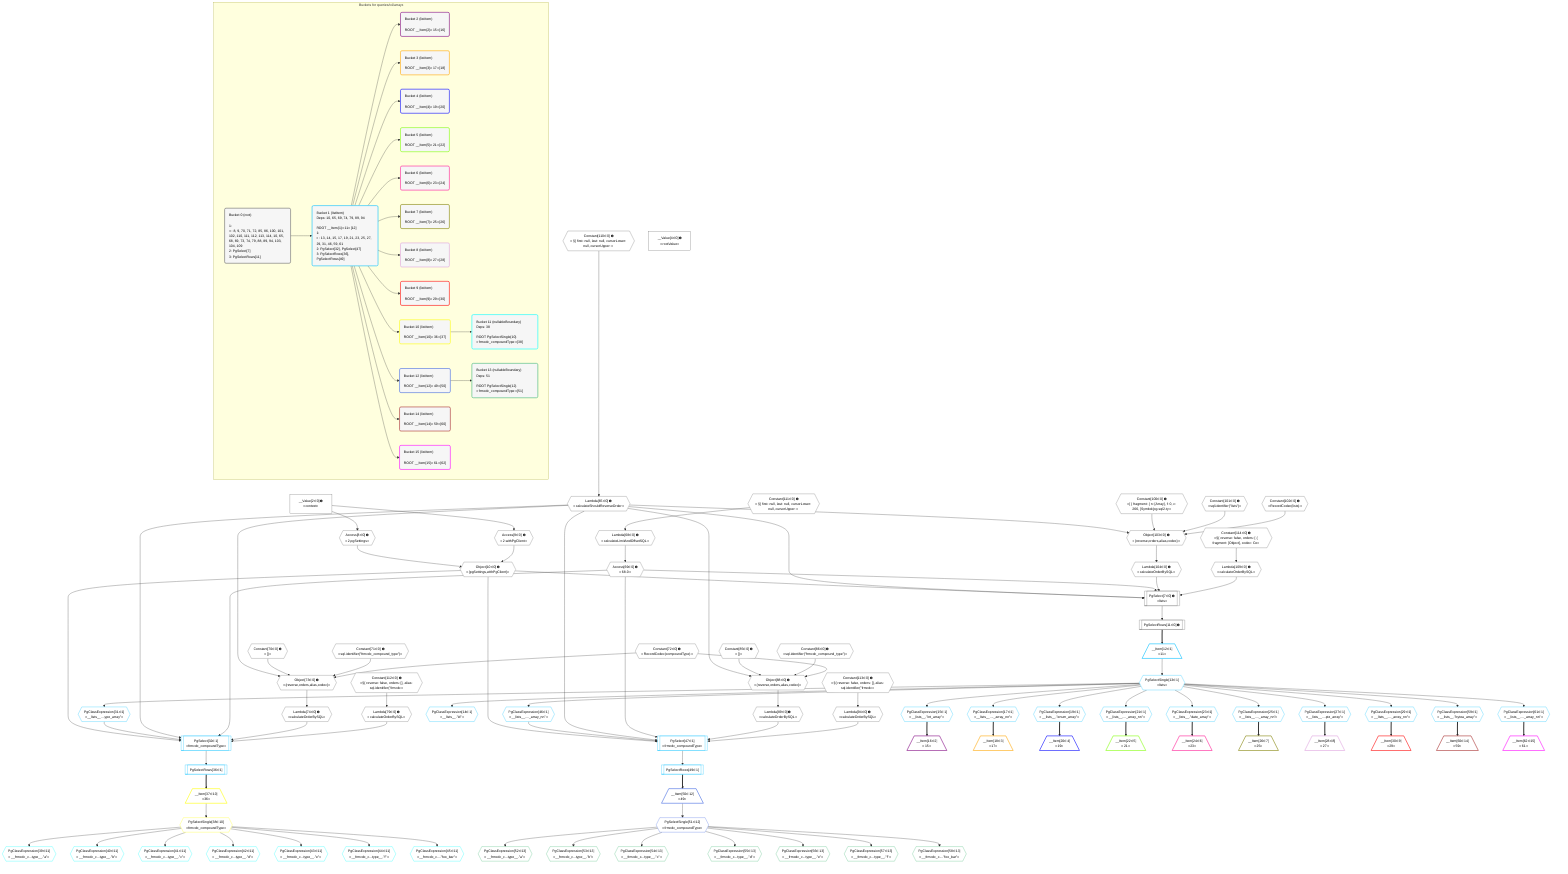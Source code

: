 %%{init: {'themeVariables': { 'fontSize': '12px'}}}%%
graph TD
    classDef path fill:#eee,stroke:#000,color:#000
    classDef plan fill:#fff,stroke-width:1px,color:#000
    classDef itemplan fill:#fff,stroke-width:2px,color:#000
    classDef unbatchedplan fill:#dff,stroke-width:1px,color:#000
    classDef sideeffectplan fill:#fcc,stroke-width:2px,color:#000
    classDef bucket fill:#f6f6f6,color:#000,stroke-width:2px,text-align:left


    %% plan dependencies
    PgSelect7[["PgSelect[7∈0] ➊<br />ᐸlistsᐳ"]]:::plan
    Object10{{"Object[10∈0] ➊<br />ᐸ{pgSettings,withPgClient}ᐳ"}}:::plan
    Lambda65{{"Lambda[65∈0] ➊<br />ᐸcalculateShouldReverseOrderᐳ"}}:::plan
    Access69{{"Access[69∈0] ➊<br />ᐸ68.0ᐳ"}}:::plan
    Lambda104{{"Lambda[104∈0] ➊<br />ᐸcalculateOrderBySQLᐳ"}}:::plan
    Lambda109{{"Lambda[109∈0] ➊<br />ᐸcalculateOrderBySQLᐳ"}}:::plan
    Object10 & Lambda65 & Access69 & Lambda104 & Lambda109 --> PgSelect7
    Object73{{"Object[73∈0] ➊<br />ᐸ{reverse,orders,alias,codec}ᐳ"}}:::plan
    Constant70{{"Constant[70∈0] ➊<br />ᐸ[]ᐳ"}}:::plan
    Constant71{{"Constant[71∈0] ➊<br />ᐸsql.identifier(”frmcdc_compound_type”)ᐳ"}}:::plan
    Constant72{{"Constant[72∈0] ➊<br />ᐸRecordCodec(compoundType)ᐳ"}}:::plan
    Lambda65 & Constant70 & Constant71 & Constant72 --> Object73
    Object88{{"Object[88∈0] ➊<br />ᐸ{reverse,orders,alias,codec}ᐳ"}}:::plan
    Constant85{{"Constant[85∈0] ➊<br />ᐸ[]ᐳ"}}:::plan
    Constant86{{"Constant[86∈0] ➊<br />ᐸsql.identifier(”frmcdc_compound_type”)ᐳ"}}:::plan
    Lambda65 & Constant85 & Constant86 & Constant72 --> Object88
    Object103{{"Object[103∈0] ➊<br />ᐸ{reverse,orders,alias,codec}ᐳ"}}:::plan
    Constant100{{"Constant[100∈0] ➊<br />ᐸ[ { fragment: { n: [Array], f: 0, c: 266, [Symbol(pg-sql2-tyᐳ"}}:::plan
    Constant101{{"Constant[101∈0] ➊<br />ᐸsql.identifier(”lists”)ᐳ"}}:::plan
    Constant102{{"Constant[102∈0] ➊<br />ᐸRecordCodec(lists)ᐳ"}}:::plan
    Lambda65 & Constant100 & Constant101 & Constant102 --> Object103
    Access8{{"Access[8∈0] ➊<br />ᐸ2.pgSettingsᐳ"}}:::plan
    Access9{{"Access[9∈0] ➊<br />ᐸ2.withPgClientᐳ"}}:::plan
    Access8 & Access9 --> Object10
    __Value2["__Value[2∈0] ➊<br />ᐸcontextᐳ"]:::plan
    __Value2 --> Access8
    __Value2 --> Access9
    PgSelectRows11[["PgSelectRows[11∈0] ➊"]]:::plan
    PgSelect7 --> PgSelectRows11
    Constant110{{"Constant[110∈0] ➊<br />ᐸ§{ first: null, last: null, cursorLower: null, cursorUpper: ᐳ"}}:::plan
    Constant110 --> Lambda65
    Lambda68{{"Lambda[68∈0] ➊<br />ᐸcalculateLimitAndOffsetSQLᐳ"}}:::plan
    Constant111{{"Constant[111∈0] ➊<br />ᐸ§{ first: null, last: null, cursorLower: null, cursorUpper: ᐳ"}}:::plan
    Constant111 --> Lambda68
    Lambda68 --> Access69
    Lambda74{{"Lambda[74∈0] ➊<br />ᐸcalculateOrderBySQLᐳ"}}:::plan
    Object73 --> Lambda74
    Lambda79{{"Lambda[79∈0] ➊<br />ᐸcalculateOrderBySQLᐳ"}}:::plan
    Constant112{{"Constant[112∈0] ➊<br />ᐸ§{ reverse: false, orders: [], alias: sql.identifier(”frmcdcᐳ"}}:::plan
    Constant112 --> Lambda79
    Lambda89{{"Lambda[89∈0] ➊<br />ᐸcalculateOrderBySQLᐳ"}}:::plan
    Object88 --> Lambda89
    Lambda94{{"Lambda[94∈0] ➊<br />ᐸcalculateOrderBySQLᐳ"}}:::plan
    Constant113{{"Constant[113∈0] ➊<br />ᐸ§{ reverse: false, orders: [], alias: sql.identifier(”frmcdcᐳ"}}:::plan
    Constant113 --> Lambda94
    Object103 --> Lambda104
    Constant114{{"Constant[114∈0] ➊<br />ᐸ§{ reverse: false, orders: [ { fragment: [Object], codec: Coᐳ"}}:::plan
    Constant114 --> Lambda109
    __Value4["__Value[4∈0] ➊<br />ᐸrootValueᐳ"]:::plan
    PgSelect32[["PgSelect[32∈1]<br />ᐸfrmcdc_compoundTypeᐳ"]]:::plan
    PgClassExpression31{{"PgClassExpression[31∈1]<br />ᐸ__lists__....ype_array”ᐳ"}}:::plan
    Object10 & PgClassExpression31 & Lambda65 & Access69 & Lambda74 & Lambda79 --> PgSelect32
    PgSelect47[["PgSelect[47∈1]<br />ᐸfrmcdc_compoundTypeᐳ"]]:::plan
    PgClassExpression46{{"PgClassExpression[46∈1]<br />ᐸ__lists__...._array_nn”ᐳ"}}:::plan
    Object10 & PgClassExpression46 & Lambda65 & Access69 & Lambda89 & Lambda94 --> PgSelect47
    __Item12[/"__Item[12∈1]<br />ᐸ11ᐳ"\]:::itemplan
    PgSelectRows11 ==> __Item12
    PgSelectSingle13{{"PgSelectSingle[13∈1]<br />ᐸlistsᐳ"}}:::plan
    __Item12 --> PgSelectSingle13
    PgClassExpression14{{"PgClassExpression[14∈1]<br />ᐸ__lists__.”id”ᐳ"}}:::plan
    PgSelectSingle13 --> PgClassExpression14
    PgClassExpression15{{"PgClassExpression[15∈1]<br />ᐸ__lists__.”int_array”ᐳ"}}:::plan
    PgSelectSingle13 --> PgClassExpression15
    PgClassExpression17{{"PgClassExpression[17∈1]<br />ᐸ__lists__...._array_nn”ᐳ"}}:::plan
    PgSelectSingle13 --> PgClassExpression17
    PgClassExpression19{{"PgClassExpression[19∈1]<br />ᐸ__lists__.”enum_array”ᐳ"}}:::plan
    PgSelectSingle13 --> PgClassExpression19
    PgClassExpression21{{"PgClassExpression[21∈1]<br />ᐸ__lists__...._array_nn”ᐳ"}}:::plan
    PgSelectSingle13 --> PgClassExpression21
    PgClassExpression23{{"PgClassExpression[23∈1]<br />ᐸ__lists__.”date_array”ᐳ"}}:::plan
    PgSelectSingle13 --> PgClassExpression23
    PgClassExpression25{{"PgClassExpression[25∈1]<br />ᐸ__lists__...._array_nn”ᐳ"}}:::plan
    PgSelectSingle13 --> PgClassExpression25
    PgClassExpression27{{"PgClassExpression[27∈1]<br />ᐸ__lists__....ptz_array”ᐳ"}}:::plan
    PgSelectSingle13 --> PgClassExpression27
    PgClassExpression29{{"PgClassExpression[29∈1]<br />ᐸ__lists__...._array_nn”ᐳ"}}:::plan
    PgSelectSingle13 --> PgClassExpression29
    PgSelectSingle13 --> PgClassExpression31
    PgSelectRows36[["PgSelectRows[36∈1]"]]:::plan
    PgSelect32 --> PgSelectRows36
    PgSelectSingle13 --> PgClassExpression46
    PgSelectRows49[["PgSelectRows[49∈1]"]]:::plan
    PgSelect47 --> PgSelectRows49
    PgClassExpression59{{"PgClassExpression[59∈1]<br />ᐸ__lists__.”bytea_array”ᐳ"}}:::plan
    PgSelectSingle13 --> PgClassExpression59
    PgClassExpression61{{"PgClassExpression[61∈1]<br />ᐸ__lists__...._array_nn”ᐳ"}}:::plan
    PgSelectSingle13 --> PgClassExpression61
    __Item16[/"__Item[16∈2]<br />ᐸ15ᐳ"\]:::itemplan
    PgClassExpression15 ==> __Item16
    __Item18[/"__Item[18∈3]<br />ᐸ17ᐳ"\]:::itemplan
    PgClassExpression17 ==> __Item18
    __Item20[/"__Item[20∈4]<br />ᐸ19ᐳ"\]:::itemplan
    PgClassExpression19 ==> __Item20
    __Item22[/"__Item[22∈5]<br />ᐸ21ᐳ"\]:::itemplan
    PgClassExpression21 ==> __Item22
    __Item24[/"__Item[24∈6]<br />ᐸ23ᐳ"\]:::itemplan
    PgClassExpression23 ==> __Item24
    __Item26[/"__Item[26∈7]<br />ᐸ25ᐳ"\]:::itemplan
    PgClassExpression25 ==> __Item26
    __Item28[/"__Item[28∈8]<br />ᐸ27ᐳ"\]:::itemplan
    PgClassExpression27 ==> __Item28
    __Item30[/"__Item[30∈9]<br />ᐸ29ᐳ"\]:::itemplan
    PgClassExpression29 ==> __Item30
    __Item37[/"__Item[37∈10]<br />ᐸ36ᐳ"\]:::itemplan
    PgSelectRows36 ==> __Item37
    PgSelectSingle38{{"PgSelectSingle[38∈10]<br />ᐸfrmcdc_compoundTypeᐳ"}}:::plan
    __Item37 --> PgSelectSingle38
    PgClassExpression39{{"PgClassExpression[39∈11]<br />ᐸ__frmcdc_c...type__.”a”ᐳ"}}:::plan
    PgSelectSingle38 --> PgClassExpression39
    PgClassExpression40{{"PgClassExpression[40∈11]<br />ᐸ__frmcdc_c...type__.”b”ᐳ"}}:::plan
    PgSelectSingle38 --> PgClassExpression40
    PgClassExpression41{{"PgClassExpression[41∈11]<br />ᐸ__frmcdc_c...type__.”c”ᐳ"}}:::plan
    PgSelectSingle38 --> PgClassExpression41
    PgClassExpression42{{"PgClassExpression[42∈11]<br />ᐸ__frmcdc_c...type__.”d”ᐳ"}}:::plan
    PgSelectSingle38 --> PgClassExpression42
    PgClassExpression43{{"PgClassExpression[43∈11]<br />ᐸ__frmcdc_c...type__.”e”ᐳ"}}:::plan
    PgSelectSingle38 --> PgClassExpression43
    PgClassExpression44{{"PgClassExpression[44∈11]<br />ᐸ__frmcdc_c...type__.”f”ᐳ"}}:::plan
    PgSelectSingle38 --> PgClassExpression44
    PgClassExpression45{{"PgClassExpression[45∈11]<br />ᐸ__frmcdc_c....”foo_bar”ᐳ"}}:::plan
    PgSelectSingle38 --> PgClassExpression45
    __Item50[/"__Item[50∈12]<br />ᐸ49ᐳ"\]:::itemplan
    PgSelectRows49 ==> __Item50
    PgSelectSingle51{{"PgSelectSingle[51∈12]<br />ᐸfrmcdc_compoundTypeᐳ"}}:::plan
    __Item50 --> PgSelectSingle51
    PgClassExpression52{{"PgClassExpression[52∈13]<br />ᐸ__frmcdc_c...type__.”a”ᐳ"}}:::plan
    PgSelectSingle51 --> PgClassExpression52
    PgClassExpression53{{"PgClassExpression[53∈13]<br />ᐸ__frmcdc_c...type__.”b”ᐳ"}}:::plan
    PgSelectSingle51 --> PgClassExpression53
    PgClassExpression54{{"PgClassExpression[54∈13]<br />ᐸ__frmcdc_c...type__.”c”ᐳ"}}:::plan
    PgSelectSingle51 --> PgClassExpression54
    PgClassExpression55{{"PgClassExpression[55∈13]<br />ᐸ__frmcdc_c...type__.”d”ᐳ"}}:::plan
    PgSelectSingle51 --> PgClassExpression55
    PgClassExpression56{{"PgClassExpression[56∈13]<br />ᐸ__frmcdc_c...type__.”e”ᐳ"}}:::plan
    PgSelectSingle51 --> PgClassExpression56
    PgClassExpression57{{"PgClassExpression[57∈13]<br />ᐸ__frmcdc_c...type__.”f”ᐳ"}}:::plan
    PgSelectSingle51 --> PgClassExpression57
    PgClassExpression58{{"PgClassExpression[58∈13]<br />ᐸ__frmcdc_c....”foo_bar”ᐳ"}}:::plan
    PgSelectSingle51 --> PgClassExpression58
    __Item60[/"__Item[60∈14]<br />ᐸ59ᐳ"\]:::itemplan
    PgClassExpression59 ==> __Item60
    __Item62[/"__Item[62∈15]<br />ᐸ61ᐳ"\]:::itemplan
    PgClassExpression61 ==> __Item62

    %% define steps

    subgraph "Buckets for queries/v4/arrays"
    Bucket0("Bucket 0 (root)<br /><br />1: <br />ᐳ: 8, 9, 70, 71, 72, 85, 86, 100, 101, 102, 110, 111, 112, 113, 114, 10, 65, 68, 69, 73, 74, 79, 88, 89, 94, 103, 104, 109<br />2: PgSelect[7]<br />3: PgSelectRows[11]"):::bucket
    classDef bucket0 stroke:#696969
    class Bucket0,__Value2,__Value4,PgSelect7,Access8,Access9,Object10,PgSelectRows11,Lambda65,Lambda68,Access69,Constant70,Constant71,Constant72,Object73,Lambda74,Lambda79,Constant85,Constant86,Object88,Lambda89,Lambda94,Constant100,Constant101,Constant102,Object103,Lambda104,Lambda109,Constant110,Constant111,Constant112,Constant113,Constant114 bucket0
    Bucket1("Bucket 1 (listItem)<br />Deps: 10, 65, 69, 74, 79, 89, 94<br /><br />ROOT __Item{1}ᐸ11ᐳ[12]<br />1: <br />ᐳ: 13, 14, 15, 17, 19, 21, 23, 25, 27, 29, 31, 46, 59, 61<br />2: PgSelect[32], PgSelect[47]<br />3: PgSelectRows[36], PgSelectRows[49]"):::bucket
    classDef bucket1 stroke:#00bfff
    class Bucket1,__Item12,PgSelectSingle13,PgClassExpression14,PgClassExpression15,PgClassExpression17,PgClassExpression19,PgClassExpression21,PgClassExpression23,PgClassExpression25,PgClassExpression27,PgClassExpression29,PgClassExpression31,PgSelect32,PgSelectRows36,PgClassExpression46,PgSelect47,PgSelectRows49,PgClassExpression59,PgClassExpression61 bucket1
    Bucket2("Bucket 2 (listItem)<br /><br />ROOT __Item{2}ᐸ15ᐳ[16]"):::bucket
    classDef bucket2 stroke:#7f007f
    class Bucket2,__Item16 bucket2
    Bucket3("Bucket 3 (listItem)<br /><br />ROOT __Item{3}ᐸ17ᐳ[18]"):::bucket
    classDef bucket3 stroke:#ffa500
    class Bucket3,__Item18 bucket3
    Bucket4("Bucket 4 (listItem)<br /><br />ROOT __Item{4}ᐸ19ᐳ[20]"):::bucket
    classDef bucket4 stroke:#0000ff
    class Bucket4,__Item20 bucket4
    Bucket5("Bucket 5 (listItem)<br /><br />ROOT __Item{5}ᐸ21ᐳ[22]"):::bucket
    classDef bucket5 stroke:#7fff00
    class Bucket5,__Item22 bucket5
    Bucket6("Bucket 6 (listItem)<br /><br />ROOT __Item{6}ᐸ23ᐳ[24]"):::bucket
    classDef bucket6 stroke:#ff1493
    class Bucket6,__Item24 bucket6
    Bucket7("Bucket 7 (listItem)<br /><br />ROOT __Item{7}ᐸ25ᐳ[26]"):::bucket
    classDef bucket7 stroke:#808000
    class Bucket7,__Item26 bucket7
    Bucket8("Bucket 8 (listItem)<br /><br />ROOT __Item{8}ᐸ27ᐳ[28]"):::bucket
    classDef bucket8 stroke:#dda0dd
    class Bucket8,__Item28 bucket8
    Bucket9("Bucket 9 (listItem)<br /><br />ROOT __Item{9}ᐸ29ᐳ[30]"):::bucket
    classDef bucket9 stroke:#ff0000
    class Bucket9,__Item30 bucket9
    Bucket10("Bucket 10 (listItem)<br /><br />ROOT __Item{10}ᐸ36ᐳ[37]"):::bucket
    classDef bucket10 stroke:#ffff00
    class Bucket10,__Item37,PgSelectSingle38 bucket10
    Bucket11("Bucket 11 (nullableBoundary)<br />Deps: 38<br /><br />ROOT PgSelectSingle{10}ᐸfrmcdc_compoundTypeᐳ[38]"):::bucket
    classDef bucket11 stroke:#00ffff
    class Bucket11,PgClassExpression39,PgClassExpression40,PgClassExpression41,PgClassExpression42,PgClassExpression43,PgClassExpression44,PgClassExpression45 bucket11
    Bucket12("Bucket 12 (listItem)<br /><br />ROOT __Item{12}ᐸ49ᐳ[50]"):::bucket
    classDef bucket12 stroke:#4169e1
    class Bucket12,__Item50,PgSelectSingle51 bucket12
    Bucket13("Bucket 13 (nullableBoundary)<br />Deps: 51<br /><br />ROOT PgSelectSingle{12}ᐸfrmcdc_compoundTypeᐳ[51]"):::bucket
    classDef bucket13 stroke:#3cb371
    class Bucket13,PgClassExpression52,PgClassExpression53,PgClassExpression54,PgClassExpression55,PgClassExpression56,PgClassExpression57,PgClassExpression58 bucket13
    Bucket14("Bucket 14 (listItem)<br /><br />ROOT __Item{14}ᐸ59ᐳ[60]"):::bucket
    classDef bucket14 stroke:#a52a2a
    class Bucket14,__Item60 bucket14
    Bucket15("Bucket 15 (listItem)<br /><br />ROOT __Item{15}ᐸ61ᐳ[62]"):::bucket
    classDef bucket15 stroke:#ff00ff
    class Bucket15,__Item62 bucket15
    Bucket0 --> Bucket1
    Bucket1 --> Bucket2 & Bucket3 & Bucket4 & Bucket5 & Bucket6 & Bucket7 & Bucket8 & Bucket9 & Bucket10 & Bucket12 & Bucket14 & Bucket15
    Bucket10 --> Bucket11
    Bucket12 --> Bucket13
    end